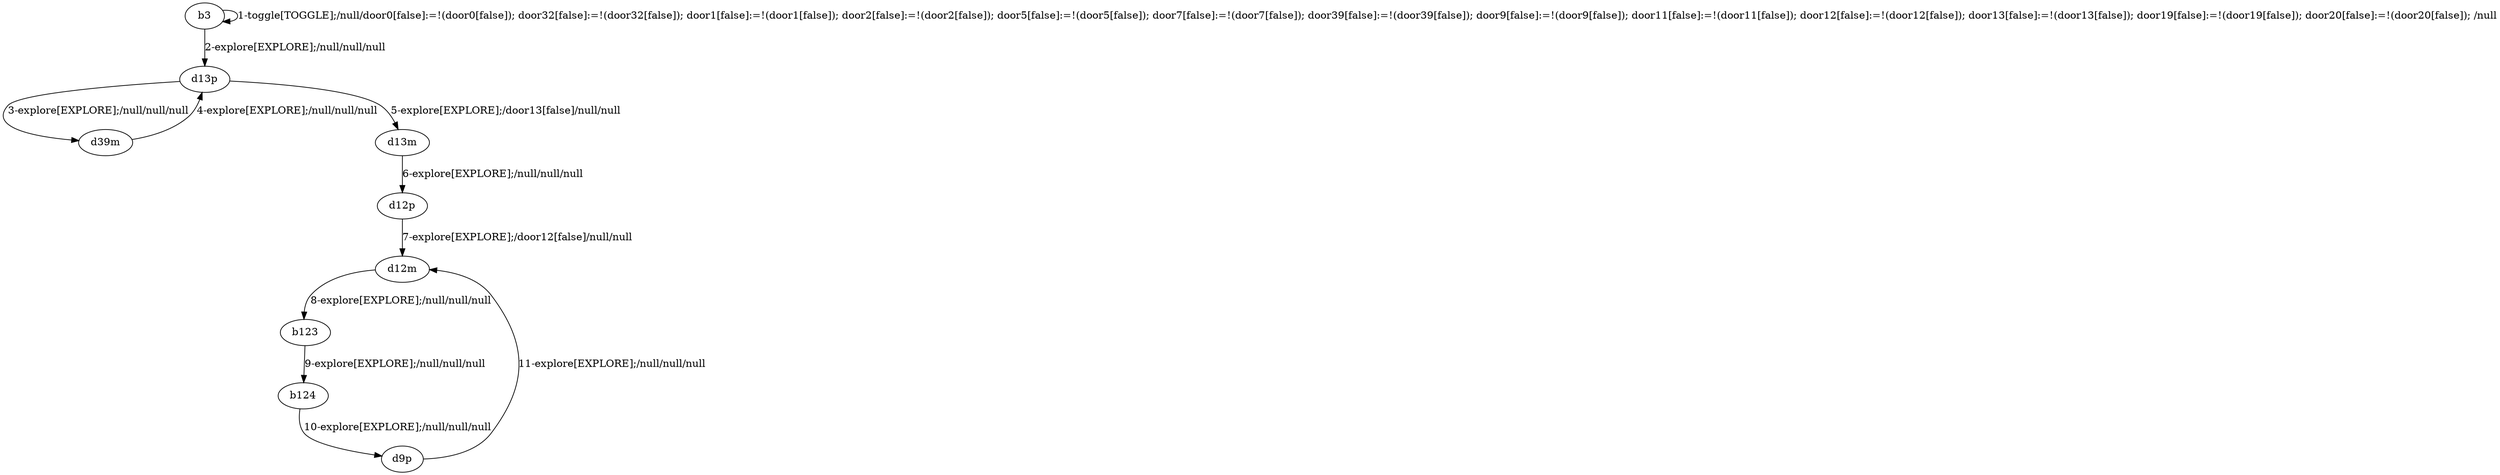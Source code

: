 # Total number of goals covered by this test: 1
# d9p --> d12m

digraph g {
"b3" -> "b3" [label = "1-toggle[TOGGLE];/null/door0[false]:=!(door0[false]); door32[false]:=!(door32[false]); door1[false]:=!(door1[false]); door2[false]:=!(door2[false]); door5[false]:=!(door5[false]); door7[false]:=!(door7[false]); door39[false]:=!(door39[false]); door9[false]:=!(door9[false]); door11[false]:=!(door11[false]); door12[false]:=!(door12[false]); door13[false]:=!(door13[false]); door19[false]:=!(door19[false]); door20[false]:=!(door20[false]); /null"];
"b3" -> "d13p" [label = "2-explore[EXPLORE];/null/null/null"];
"d13p" -> "d39m" [label = "3-explore[EXPLORE];/null/null/null"];
"d39m" -> "d13p" [label = "4-explore[EXPLORE];/null/null/null"];
"d13p" -> "d13m" [label = "5-explore[EXPLORE];/door13[false]/null/null"];
"d13m" -> "d12p" [label = "6-explore[EXPLORE];/null/null/null"];
"d12p" -> "d12m" [label = "7-explore[EXPLORE];/door12[false]/null/null"];
"d12m" -> "b123" [label = "8-explore[EXPLORE];/null/null/null"];
"b123" -> "b124" [label = "9-explore[EXPLORE];/null/null/null"];
"b124" -> "d9p" [label = "10-explore[EXPLORE];/null/null/null"];
"d9p" -> "d12m" [label = "11-explore[EXPLORE];/null/null/null"];
}